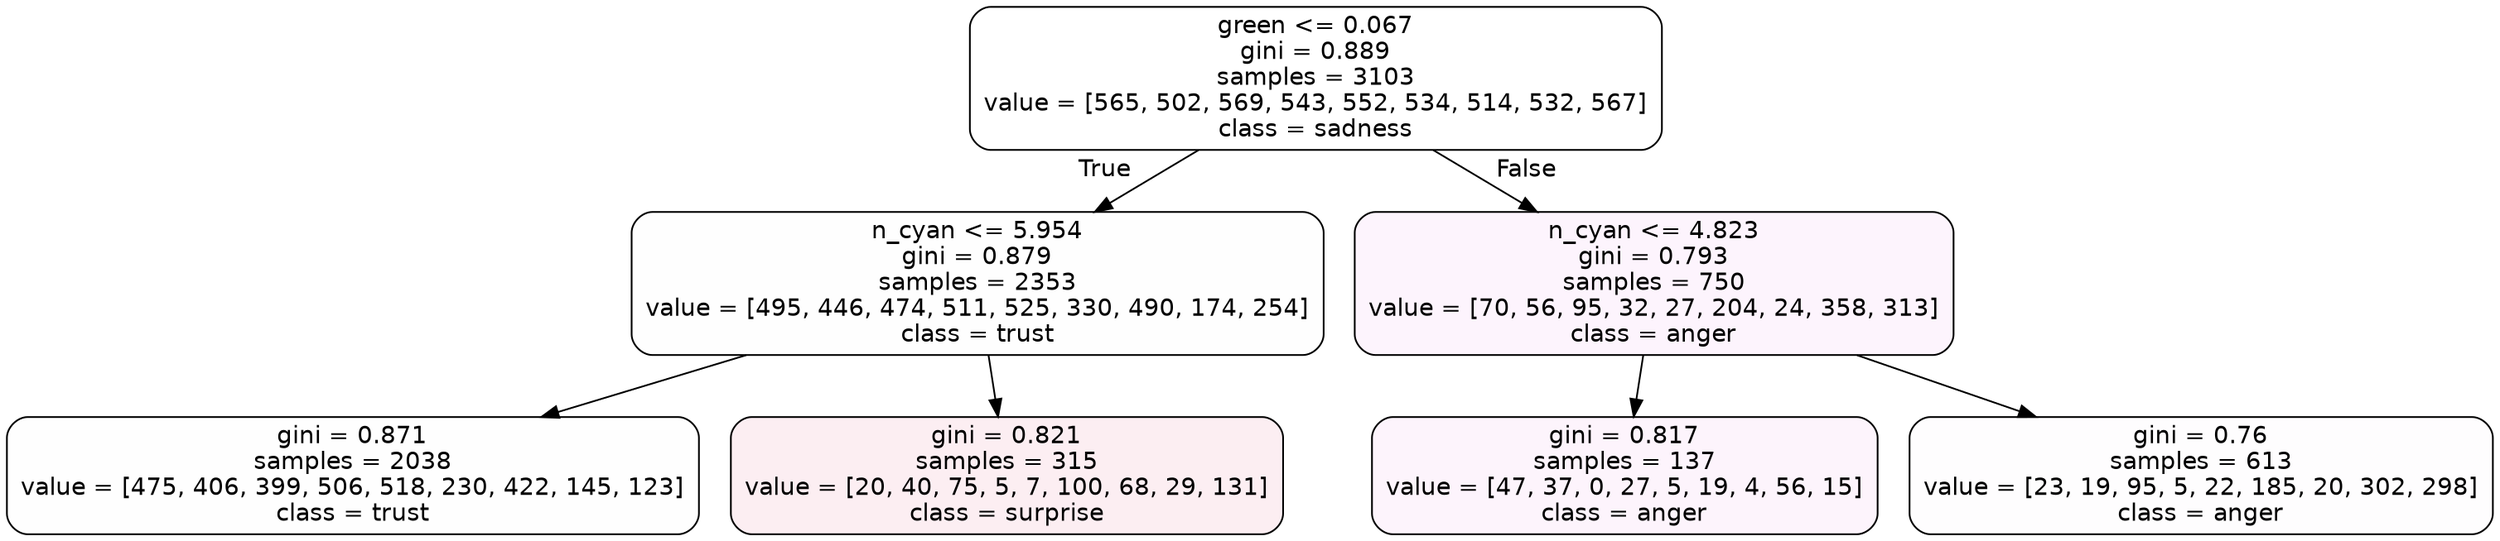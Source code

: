 digraph Tree {
node [shape=box, style="filled, rounded", color="black", fontname=helvetica] ;
edge [fontname=helvetica] ;
0 [label="green <= 0.067\ngini = 0.889\nsamples = 3103\nvalue = [565, 502, 569, 543, 552, 534, 514, 532, 567]\nclass = sadness", fillcolor="#64e53900"] ;
1 [label="n_cyan <= 5.954\ngini = 0.879\nsamples = 2353\nvalue = [495, 446, 474, 511, 525, 330, 490, 174, 254]\nclass = trust", fillcolor="#39d7e501"] ;
0 -> 1 [labeldistance=2.5, labelangle=45, headlabel="True"] ;
2 [label="gini = 0.871\nsamples = 2038\nvalue = [475, 406, 399, 506, 518, 230, 422, 145, 123]\nclass = trust", fillcolor="#39d7e501"] ;
1 -> 2 ;
3 [label="gini = 0.821\nsamples = 315\nvalue = [20, 40, 75, 5, 7, 100, 68, 29, 131]\nclass = surprise", fillcolor="#e5396415"] ;
1 -> 3 ;
4 [label="n_cyan <= 4.823\ngini = 0.793\nsamples = 750\nvalue = [70, 56, 95, 32, 27, 204, 24, 358, 313]\nclass = anger", fillcolor="#e539d70d"] ;
0 -> 4 [labeldistance=2.5, labelangle=-45, headlabel="False"] ;
5 [label="gini = 0.817\nsamples = 137\nvalue = [47, 37, 0, 27, 5, 19, 4, 56, 15]\nclass = anger", fillcolor="#e539d70e"] ;
4 -> 5 ;
6 [label="gini = 0.76\nsamples = 613\nvalue = [23, 19, 95, 5, 22, 185, 20, 302, 298]\nclass = anger", fillcolor="#e539d702"] ;
4 -> 6 ;
}